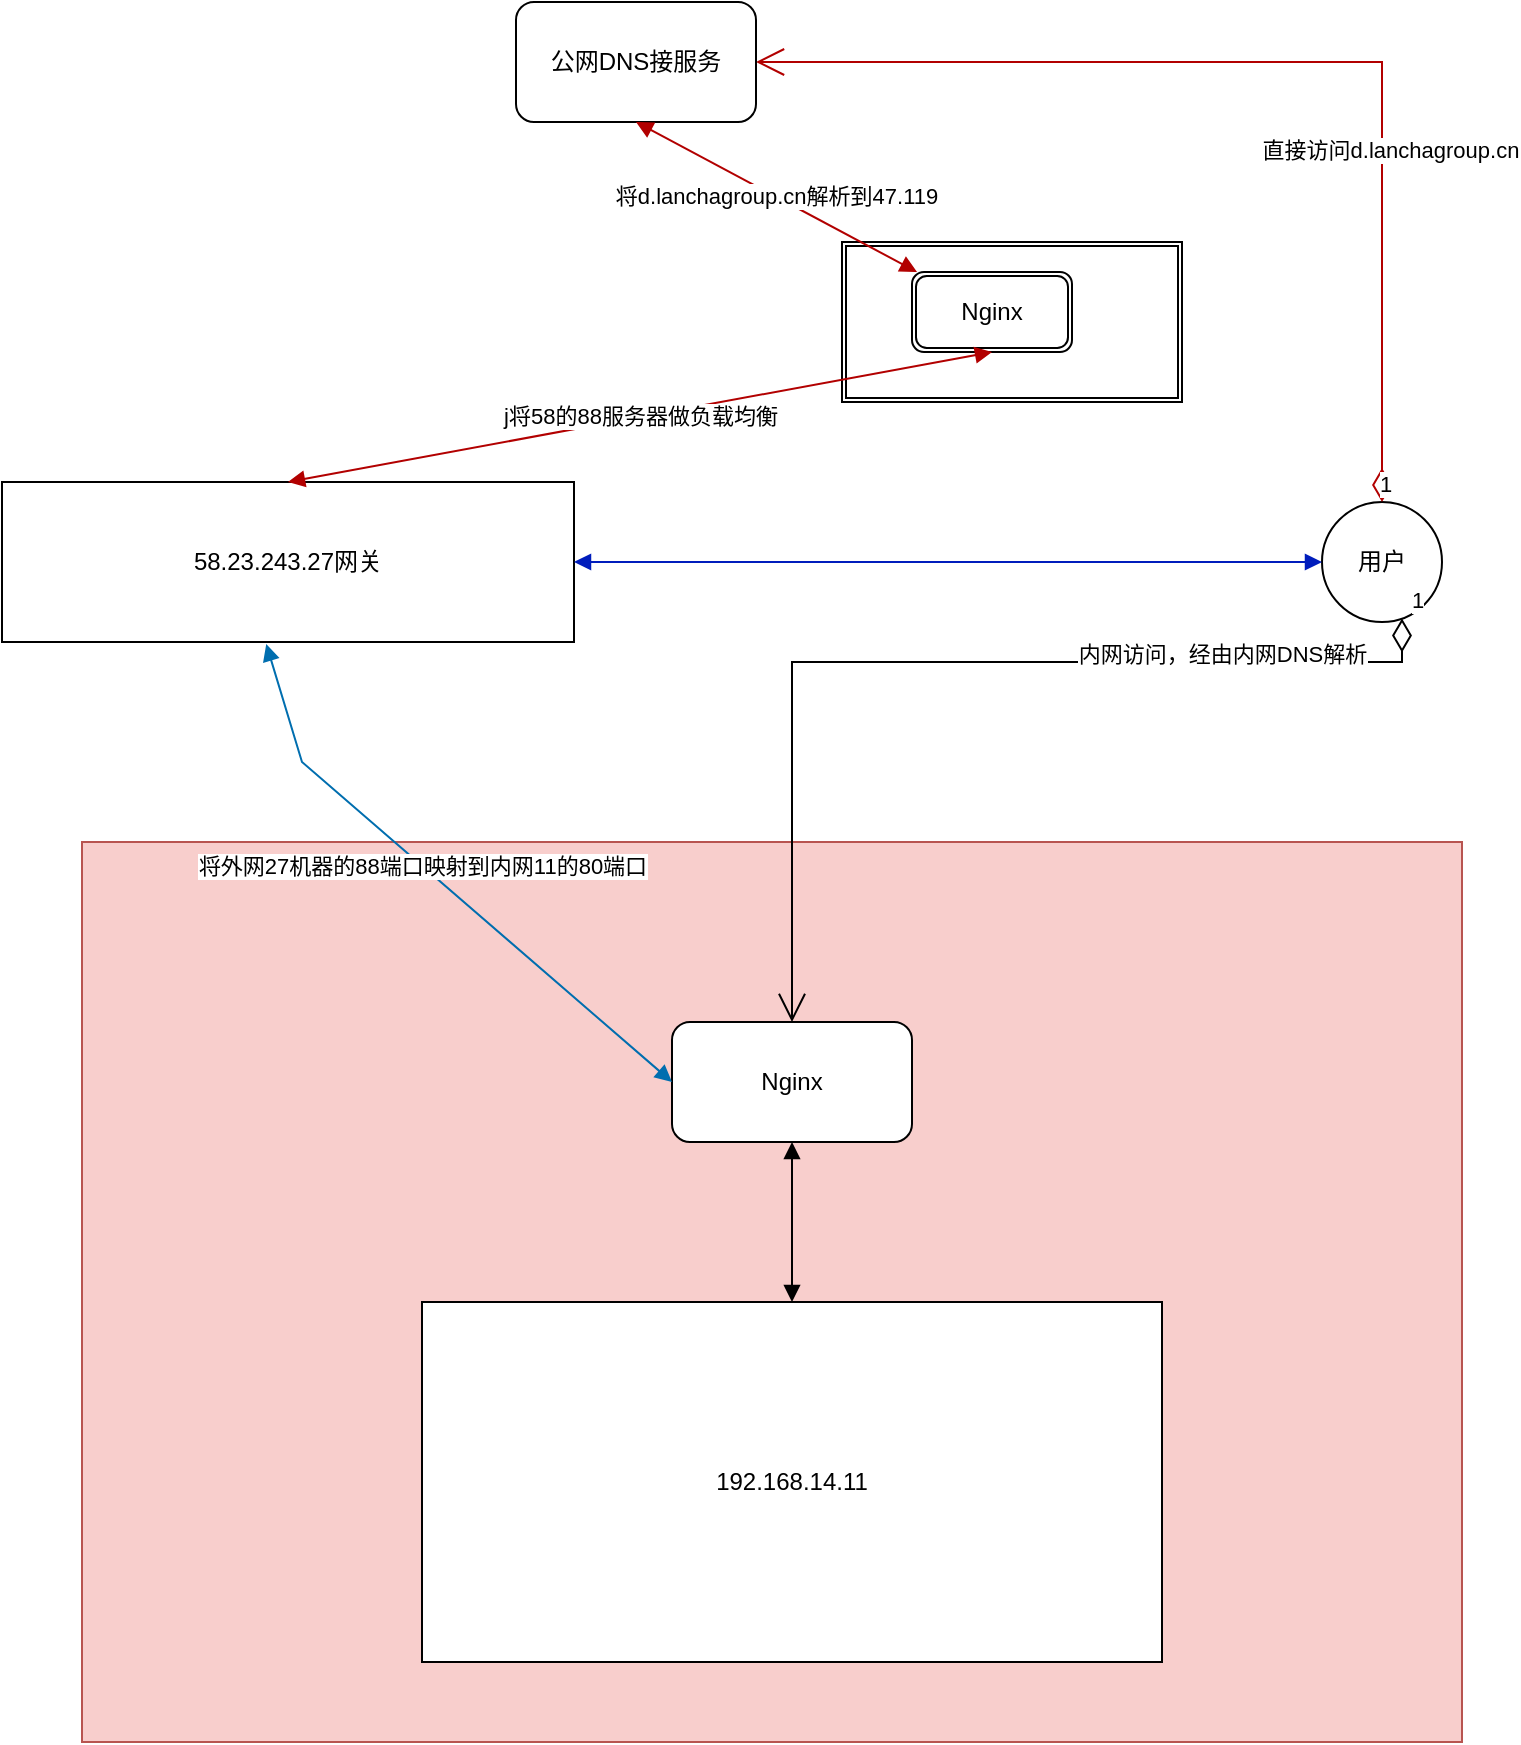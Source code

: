 <mxfile version="20.8.22" type="github">
  <diagram name="第 1 页" id="FYhoj1h-JNWZl3x2KIMa">
    <mxGraphModel dx="1420" dy="753" grid="1" gridSize="10" guides="1" tooltips="1" connect="1" arrows="1" fold="1" page="1" pageScale="1" pageWidth="827" pageHeight="1169" math="0" shadow="0">
      <root>
        <mxCell id="0" />
        <mxCell id="1" parent="0" />
        <mxCell id="ITeaCI7Y9Sv6FgaVSYBG-2" value="58.23.243.27网关" style="whiteSpace=wrap;html=1;" vertex="1" parent="1">
          <mxGeometry x="20" y="240" width="286" height="80" as="geometry" />
        </mxCell>
        <mxCell id="ITeaCI7Y9Sv6FgaVSYBG-4" value="" style="whiteSpace=wrap;html=1;fillColor=#f8cecc;strokeColor=#b85450;movable=1;resizable=1;rotatable=1;deletable=1;editable=1;locked=0;connectable=1;" vertex="1" parent="1">
          <mxGeometry x="60" y="420" width="690" height="450" as="geometry" />
        </mxCell>
        <mxCell id="ITeaCI7Y9Sv6FgaVSYBG-1" value="192.168.14.11" style="whiteSpace=wrap;html=1;" vertex="1" parent="1">
          <mxGeometry x="230" y="650" width="370" height="180" as="geometry" />
        </mxCell>
        <mxCell id="ITeaCI7Y9Sv6FgaVSYBG-3" value="Nginx&lt;br&gt;" style="rounded=1;whiteSpace=wrap;html=1;" vertex="1" parent="1">
          <mxGeometry x="355" y="510" width="120" height="60" as="geometry" />
        </mxCell>
        <mxCell id="ITeaCI7Y9Sv6FgaVSYBG-5" value="用户" style="ellipse;whiteSpace=wrap;html=1;aspect=fixed;" vertex="1" parent="1">
          <mxGeometry x="680" y="250" width="60" height="60" as="geometry" />
        </mxCell>
        <mxCell id="ITeaCI7Y9Sv6FgaVSYBG-6" value="1" style="endArrow=open;html=1;endSize=12;startArrow=diamondThin;startSize=14;startFill=0;edgeStyle=orthogonalEdgeStyle;align=left;verticalAlign=bottom;rounded=0;" edge="1" parent="1" source="ITeaCI7Y9Sv6FgaVSYBG-5" target="ITeaCI7Y9Sv6FgaVSYBG-3">
          <mxGeometry x="-1" y="3" relative="1" as="geometry">
            <mxPoint x="640" y="350" as="sourcePoint" />
            <mxPoint x="800" y="350" as="targetPoint" />
            <Array as="points">
              <mxPoint x="720" y="330" />
              <mxPoint x="415" y="330" />
            </Array>
          </mxGeometry>
        </mxCell>
        <mxCell id="ITeaCI7Y9Sv6FgaVSYBG-8" value="内网访问，经由内网DNS解析" style="edgeLabel;html=1;align=center;verticalAlign=middle;resizable=0;points=[];" vertex="1" connectable="0" parent="ITeaCI7Y9Sv6FgaVSYBG-6">
          <mxGeometry x="-0.56" y="-4" relative="1" as="geometry">
            <mxPoint as="offset" />
          </mxGeometry>
        </mxCell>
        <mxCell id="ITeaCI7Y9Sv6FgaVSYBG-7" value="" style="endArrow=block;startArrow=block;endFill=1;startFill=1;html=1;rounded=0;exitX=0.5;exitY=1;exitDx=0;exitDy=0;entryX=0.5;entryY=0;entryDx=0;entryDy=0;" edge="1" parent="1" source="ITeaCI7Y9Sv6FgaVSYBG-3" target="ITeaCI7Y9Sv6FgaVSYBG-1">
          <mxGeometry width="160" relative="1" as="geometry">
            <mxPoint x="450" y="600" as="sourcePoint" />
            <mxPoint x="610" y="600" as="targetPoint" />
          </mxGeometry>
        </mxCell>
        <mxCell id="ITeaCI7Y9Sv6FgaVSYBG-11" value="" style="endArrow=block;startArrow=block;endFill=1;startFill=1;html=1;rounded=0;exitX=0.462;exitY=1.013;exitDx=0;exitDy=0;exitPerimeter=0;entryX=0;entryY=0.5;entryDx=0;entryDy=0;fillColor=#1ba1e2;strokeColor=#006EAF;" edge="1" parent="1" source="ITeaCI7Y9Sv6FgaVSYBG-2" target="ITeaCI7Y9Sv6FgaVSYBG-3">
          <mxGeometry width="160" relative="1" as="geometry">
            <mxPoint x="130" y="330" as="sourcePoint" />
            <mxPoint x="290" y="330" as="targetPoint" />
            <Array as="points">
              <mxPoint x="170" y="380" />
            </Array>
          </mxGeometry>
        </mxCell>
        <mxCell id="ITeaCI7Y9Sv6FgaVSYBG-13" value="将外网27机器的88端口映射到内网11的80端口" style="edgeLabel;html=1;align=center;verticalAlign=middle;resizable=0;points=[];" vertex="1" connectable="0" parent="ITeaCI7Y9Sv6FgaVSYBG-11">
          <mxGeometry x="-0.086" relative="1" as="geometry">
            <mxPoint as="offset" />
          </mxGeometry>
        </mxCell>
        <mxCell id="ITeaCI7Y9Sv6FgaVSYBG-14" value="" style="endArrow=block;startArrow=block;endFill=1;startFill=1;html=1;rounded=0;entryX=0;entryY=0.5;entryDx=0;entryDy=0;exitX=1;exitY=0.5;exitDx=0;exitDy=0;fillColor=#0050ef;strokeColor=#001DBC;" edge="1" parent="1" source="ITeaCI7Y9Sv6FgaVSYBG-2" target="ITeaCI7Y9Sv6FgaVSYBG-5">
          <mxGeometry width="160" relative="1" as="geometry">
            <mxPoint x="480" y="150" as="sourcePoint" />
            <mxPoint x="640" y="150" as="targetPoint" />
            <Array as="points">
              <mxPoint x="660" y="280" />
            </Array>
          </mxGeometry>
        </mxCell>
        <mxCell id="ITeaCI7Y9Sv6FgaVSYBG-16" value="47.119" style="shape=ext;double=1;rounded=0;whiteSpace=wrap;html=1;" vertex="1" parent="1">
          <mxGeometry x="440" y="120" width="170" height="80" as="geometry" />
        </mxCell>
        <mxCell id="ITeaCI7Y9Sv6FgaVSYBG-17" value="Nginx" style="shape=ext;double=1;rounded=1;whiteSpace=wrap;html=1;" vertex="1" parent="1">
          <mxGeometry x="475" y="135" width="80" height="40" as="geometry" />
        </mxCell>
        <mxCell id="ITeaCI7Y9Sv6FgaVSYBG-18" value="1" style="endArrow=open;html=1;endSize=12;startArrow=diamondThin;startSize=14;startFill=0;edgeStyle=orthogonalEdgeStyle;align=left;verticalAlign=bottom;rounded=0;entryX=1;entryY=0.5;entryDx=0;entryDy=0;exitX=0.5;exitY=0;exitDx=0;exitDy=0;fillColor=#e51400;strokeColor=#B20000;" edge="1" parent="1" source="ITeaCI7Y9Sv6FgaVSYBG-5" target="ITeaCI7Y9Sv6FgaVSYBG-19">
          <mxGeometry x="-1" y="3" relative="1" as="geometry">
            <mxPoint x="720" y="200" as="sourcePoint" />
            <mxPoint x="880" y="200" as="targetPoint" />
            <Array as="points">
              <mxPoint x="710" y="30" />
            </Array>
          </mxGeometry>
        </mxCell>
        <mxCell id="ITeaCI7Y9Sv6FgaVSYBG-22" value="直接访问d.lanchagroup.cn" style="edgeLabel;html=1;align=center;verticalAlign=middle;resizable=0;points=[];" vertex="1" connectable="0" parent="ITeaCI7Y9Sv6FgaVSYBG-18">
          <mxGeometry x="-0.34" y="-4" relative="1" as="geometry">
            <mxPoint as="offset" />
          </mxGeometry>
        </mxCell>
        <mxCell id="ITeaCI7Y9Sv6FgaVSYBG-19" value="公网DNS接服务" style="rounded=1;whiteSpace=wrap;html=1;" vertex="1" parent="1">
          <mxGeometry x="277" width="120" height="60" as="geometry" />
        </mxCell>
        <mxCell id="ITeaCI7Y9Sv6FgaVSYBG-21" value="将d.lanchagroup.cn解析到47.119" style="endArrow=block;startArrow=block;endFill=1;startFill=1;html=1;rounded=0;exitX=0.5;exitY=1;exitDx=0;exitDy=0;fillColor=#e51400;strokeColor=#B20000;" edge="1" parent="1" source="ITeaCI7Y9Sv6FgaVSYBG-19" target="ITeaCI7Y9Sv6FgaVSYBG-17">
          <mxGeometry width="160" relative="1" as="geometry">
            <mxPoint x="220" y="69.5" as="sourcePoint" />
            <mxPoint x="380" y="69.5" as="targetPoint" />
          </mxGeometry>
        </mxCell>
        <mxCell id="ITeaCI7Y9Sv6FgaVSYBG-23" value="j将58的88服务器做负载均衡" style="endArrow=block;startArrow=block;endFill=1;startFill=1;html=1;rounded=0;entryX=0.5;entryY=1;entryDx=0;entryDy=0;exitX=0.5;exitY=0;exitDx=0;exitDy=0;fillColor=#e51400;strokeColor=#B20000;" edge="1" parent="1" source="ITeaCI7Y9Sv6FgaVSYBG-2" target="ITeaCI7Y9Sv6FgaVSYBG-17">
          <mxGeometry width="160" relative="1" as="geometry">
            <mxPoint x="220" y="200" as="sourcePoint" />
            <mxPoint x="380" y="200" as="targetPoint" />
          </mxGeometry>
        </mxCell>
      </root>
    </mxGraphModel>
  </diagram>
</mxfile>
